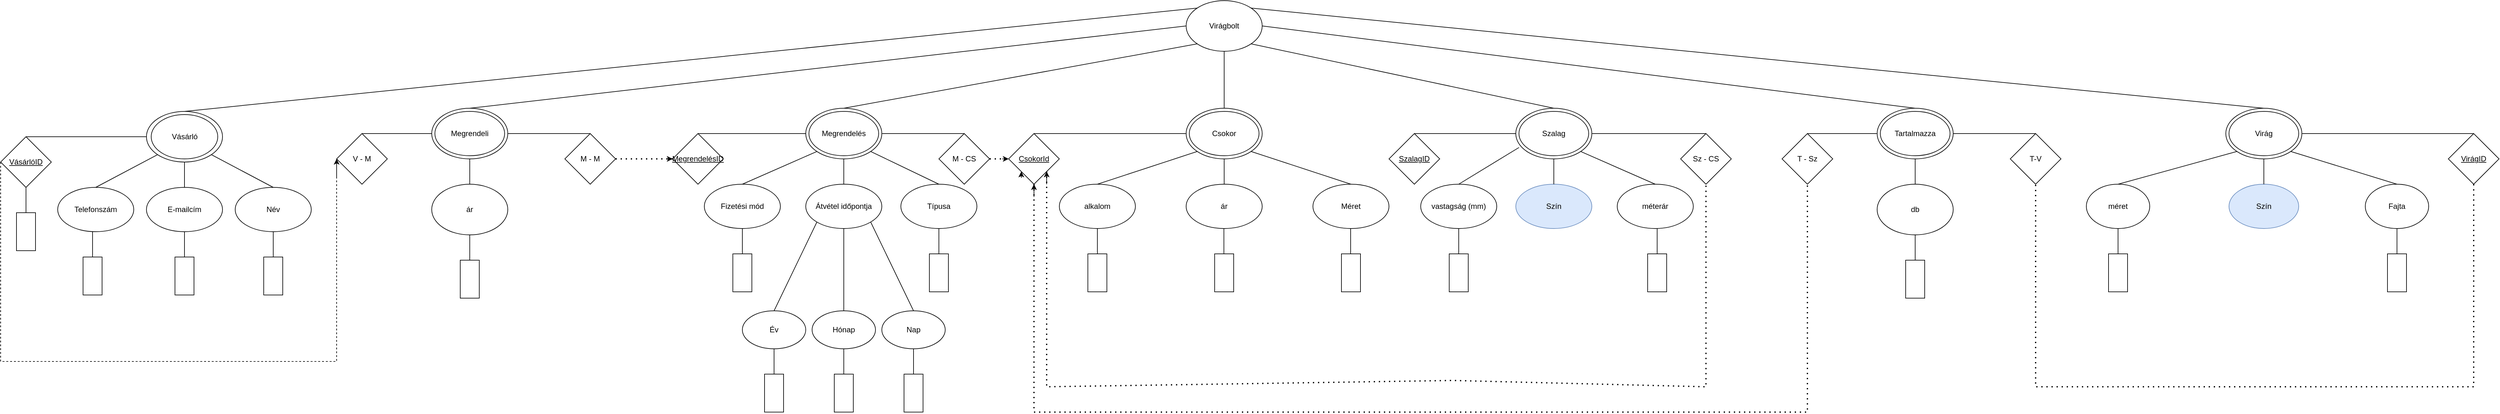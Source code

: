 <mxfile version="24.8.6">
  <diagram name="1 oldal" id="39Sv8bva1wF6lLJyQfV2">
    <mxGraphModel dx="2261" dy="738" grid="1" gridSize="10" guides="1" tooltips="1" connect="1" arrows="1" fold="1" page="1" pageScale="1" pageWidth="827" pageHeight="1169" math="0" shadow="0">
      <root>
        <mxCell id="0" />
        <mxCell id="1" parent="0" />
        <mxCell id="MbpDUtjtTkJc41aYU_he-1" value="Étterem" style="ellipse;whiteSpace=wrap;html=1;strokeWidth=1;fillStyle=auto;perimeterSpacing=0;strokeColor=default;" parent="1" vertex="1">
          <mxGeometry x="1340" y="200" width="120" height="80" as="geometry" />
        </mxCell>
        <mxCell id="MbpDUtjtTkJc41aYU_he-10" value="Virágbolt" style="ellipse;whiteSpace=wrap;html=1;" parent="1" vertex="1">
          <mxGeometry x="1340" y="30" width="120" height="80" as="geometry" />
        </mxCell>
        <mxCell id="MbpDUtjtTkJc41aYU_he-12" value="alkalom" style="ellipse;whiteSpace=wrap;html=1;" parent="1" vertex="1">
          <mxGeometry x="1140" y="320" width="120" height="70" as="geometry" />
        </mxCell>
        <mxCell id="MbpDUtjtTkJc41aYU_he-13" value="ár" style="ellipse;whiteSpace=wrap;html=1;" parent="1" vertex="1">
          <mxGeometry x="1340" y="320" width="120" height="70" as="geometry" />
        </mxCell>
        <mxCell id="MbpDUtjtTkJc41aYU_he-14" value="Méret" style="ellipse;whiteSpace=wrap;html=1;" parent="1" vertex="1">
          <mxGeometry x="1540" y="320" width="120" height="70" as="geometry" />
        </mxCell>
        <mxCell id="MbpDUtjtTkJc41aYU_he-15" value="" style="endArrow=none;html=1;rounded=0;exitX=0.5;exitY=0;exitDx=0;exitDy=0;entryX=0;entryY=1;entryDx=0;entryDy=0;" parent="1" source="MbpDUtjtTkJc41aYU_he-12" target="MbpDUtjtTkJc41aYU_he-1" edge="1">
          <mxGeometry width="50" height="50" relative="1" as="geometry">
            <mxPoint x="1350" y="430" as="sourcePoint" />
            <mxPoint x="1400" y="380" as="targetPoint" />
          </mxGeometry>
        </mxCell>
        <mxCell id="MbpDUtjtTkJc41aYU_he-16" value="" style="endArrow=none;html=1;rounded=0;entryX=0.5;entryY=0;entryDx=0;entryDy=0;exitX=0.5;exitY=1;exitDx=0;exitDy=0;" parent="1" source="MbpDUtjtTkJc41aYU_he-1" target="MbpDUtjtTkJc41aYU_he-13" edge="1">
          <mxGeometry width="50" height="50" relative="1" as="geometry">
            <mxPoint x="700" y="470" as="sourcePoint" />
            <mxPoint x="750" y="420" as="targetPoint" />
          </mxGeometry>
        </mxCell>
        <mxCell id="MbpDUtjtTkJc41aYU_he-17" value="" style="endArrow=none;html=1;rounded=0;entryX=0.5;entryY=0;entryDx=0;entryDy=0;exitX=1;exitY=1;exitDx=0;exitDy=0;" parent="1" source="MbpDUtjtTkJc41aYU_he-1" target="MbpDUtjtTkJc41aYU_he-14" edge="1">
          <mxGeometry width="50" height="50" relative="1" as="geometry">
            <mxPoint x="1350" y="430" as="sourcePoint" />
            <mxPoint x="1400" y="380" as="targetPoint" />
          </mxGeometry>
        </mxCell>
        <mxCell id="MbpDUtjtTkJc41aYU_he-24" value="&lt;u&gt;CsokorId&lt;/u&gt;" style="rhombus;whiteSpace=wrap;html=1;" parent="1" vertex="1">
          <mxGeometry x="1060" y="240" width="80" height="80" as="geometry" />
        </mxCell>
        <mxCell id="MbpDUtjtTkJc41aYU_he-25" value="" style="endArrow=none;html=1;rounded=0;exitX=0.5;exitY=0;exitDx=0;exitDy=0;entryX=0;entryY=0.5;entryDx=0;entryDy=0;" parent="1" source="MbpDUtjtTkJc41aYU_he-24" target="MbpDUtjtTkJc41aYU_he-1" edge="1">
          <mxGeometry width="50" height="50" relative="1" as="geometry">
            <mxPoint x="1350" y="430" as="sourcePoint" />
            <mxPoint x="1400" y="380" as="targetPoint" />
          </mxGeometry>
        </mxCell>
        <mxCell id="MbpDUtjtTkJc41aYU_he-29" value="Főszakács" style="ellipse;whiteSpace=wrap;html=1;" parent="1" vertex="1">
          <mxGeometry x="740" y="200" width="120" height="80" as="geometry" />
        </mxCell>
        <mxCell id="MbpDUtjtTkJc41aYU_he-30" value="" style="endArrow=none;html=1;rounded=0;exitX=0.5;exitY=0;exitDx=0;exitDy=0;entryX=0.5;entryY=1;entryDx=0;entryDy=0;" parent="1" source="MbpDUtjtTkJc41aYU_he-1" target="MbpDUtjtTkJc41aYU_he-10" edge="1">
          <mxGeometry width="50" height="50" relative="1" as="geometry">
            <mxPoint x="390" y="430" as="sourcePoint" />
            <mxPoint x="440" y="380" as="targetPoint" />
          </mxGeometry>
        </mxCell>
        <mxCell id="MbpDUtjtTkJc41aYU_he-31" value="" style="endArrow=none;html=1;rounded=0;entryX=0.5;entryY=0;entryDx=0;entryDy=0;exitX=0;exitY=1;exitDx=0;exitDy=0;" parent="1" source="MbpDUtjtTkJc41aYU_he-10" target="MbpDUtjtTkJc41aYU_he-29" edge="1">
          <mxGeometry width="50" height="50" relative="1" as="geometry">
            <mxPoint x="390" y="430" as="sourcePoint" />
            <mxPoint x="440" y="380" as="targetPoint" />
          </mxGeometry>
        </mxCell>
        <mxCell id="MbpDUtjtTkJc41aYU_he-32" value="&lt;u&gt;MegrendelésID&lt;/u&gt;" style="rhombus;whiteSpace=wrap;html=1;" parent="1" vertex="1">
          <mxGeometry x="530" y="240" width="80" height="80" as="geometry" />
        </mxCell>
        <mxCell id="MbpDUtjtTkJc41aYU_he-33" value="" style="endArrow=none;html=1;rounded=0;entryX=0.5;entryY=0;entryDx=0;entryDy=0;exitX=0;exitY=0.5;exitDx=0;exitDy=0;" parent="1" source="MbpDUtjtTkJc41aYU_he-29" target="MbpDUtjtTkJc41aYU_he-32" edge="1">
          <mxGeometry width="50" height="50" relative="1" as="geometry">
            <mxPoint x="590" y="430" as="sourcePoint" />
            <mxPoint x="640" y="380" as="targetPoint" />
          </mxGeometry>
        </mxCell>
        <mxCell id="MbpDUtjtTkJc41aYU_he-34" value="Fizetési mód" style="ellipse;whiteSpace=wrap;html=1;" parent="1" vertex="1">
          <mxGeometry x="580" y="320" width="120" height="70" as="geometry" />
        </mxCell>
        <mxCell id="MbpDUtjtTkJc41aYU_he-35" value="Átvétel időpontja" style="ellipse;whiteSpace=wrap;html=1;" parent="1" vertex="1">
          <mxGeometry x="740" y="320" width="120" height="70" as="geometry" />
        </mxCell>
        <mxCell id="MbpDUtjtTkJc41aYU_he-36" value="Típusa" style="ellipse;whiteSpace=wrap;html=1;" parent="1" vertex="1">
          <mxGeometry x="890" y="320" width="120" height="70" as="geometry" />
        </mxCell>
        <mxCell id="MbpDUtjtTkJc41aYU_he-37" value="" style="endArrow=none;html=1;rounded=0;exitX=0;exitY=1;exitDx=0;exitDy=0;entryX=0.5;entryY=0;entryDx=0;entryDy=0;" parent="1" source="MbpDUtjtTkJc41aYU_he-29" target="MbpDUtjtTkJc41aYU_he-34" edge="1">
          <mxGeometry width="50" height="50" relative="1" as="geometry">
            <mxPoint x="590" y="430" as="sourcePoint" />
            <mxPoint x="640" y="380" as="targetPoint" />
          </mxGeometry>
        </mxCell>
        <mxCell id="MbpDUtjtTkJc41aYU_he-38" value="" style="endArrow=none;html=1;rounded=0;entryX=0.5;entryY=1;entryDx=0;entryDy=0;exitX=0.5;exitY=0;exitDx=0;exitDy=0;" parent="1" source="MbpDUtjtTkJc41aYU_he-35" target="MbpDUtjtTkJc41aYU_he-29" edge="1">
          <mxGeometry width="50" height="50" relative="1" as="geometry">
            <mxPoint x="590" y="430" as="sourcePoint" />
            <mxPoint x="640" y="380" as="targetPoint" />
          </mxGeometry>
        </mxCell>
        <mxCell id="MbpDUtjtTkJc41aYU_he-39" value="" style="endArrow=none;html=1;rounded=0;entryX=1;entryY=1;entryDx=0;entryDy=0;exitX=0.5;exitY=0;exitDx=0;exitDy=0;" parent="1" source="MbpDUtjtTkJc41aYU_he-36" target="MbpDUtjtTkJc41aYU_he-29" edge="1">
          <mxGeometry width="50" height="50" relative="1" as="geometry">
            <mxPoint x="590" y="430" as="sourcePoint" />
            <mxPoint x="640" y="380" as="targetPoint" />
          </mxGeometry>
        </mxCell>
        <mxCell id="MbpDUtjtTkJc41aYU_he-40" value="Szakács" style="ellipse;whiteSpace=wrap;html=1;" parent="1" vertex="1">
          <mxGeometry x="-300" y="205" width="120" height="80" as="geometry" />
        </mxCell>
        <mxCell id="MbpDUtjtTkJc41aYU_he-41" value="" style="endArrow=none;html=1;rounded=0;entryX=0;entryY=0;entryDx=0;entryDy=0;exitX=0.5;exitY=0;exitDx=0;exitDy=0;" parent="1" source="MbpDUtjtTkJc41aYU_he-40" target="MbpDUtjtTkJc41aYU_he-10" edge="1">
          <mxGeometry width="50" height="50" relative="1" as="geometry">
            <mxPoint x="670" y="430" as="sourcePoint" />
            <mxPoint x="720" y="380" as="targetPoint" />
          </mxGeometry>
        </mxCell>
        <mxCell id="MbpDUtjtTkJc41aYU_he-42" value="&lt;u&gt;VásárlóID&lt;/u&gt;" style="rhombus;whiteSpace=wrap;html=1;" parent="1" vertex="1">
          <mxGeometry x="-530" y="245" width="80" height="80" as="geometry" />
        </mxCell>
        <mxCell id="MbpDUtjtTkJc41aYU_he-43" value="" style="endArrow=none;html=1;rounded=0;entryX=0.5;entryY=0;entryDx=0;entryDy=0;exitX=0;exitY=0.5;exitDx=0;exitDy=0;" parent="1" source="MbpDUtjtTkJc41aYU_he-40" target="MbpDUtjtTkJc41aYU_he-42" edge="1">
          <mxGeometry width="50" height="50" relative="1" as="geometry">
            <mxPoint x="-410" y="435" as="sourcePoint" />
            <mxPoint x="-360" y="385" as="targetPoint" />
          </mxGeometry>
        </mxCell>
        <mxCell id="MbpDUtjtTkJc41aYU_he-44" value="Telefonszám" style="ellipse;whiteSpace=wrap;html=1;" parent="1" vertex="1">
          <mxGeometry x="-440" y="325" width="120" height="70" as="geometry" />
        </mxCell>
        <mxCell id="MbpDUtjtTkJc41aYU_he-45" value="E-mailcím" style="ellipse;whiteSpace=wrap;html=1;" parent="1" vertex="1">
          <mxGeometry x="-300" y="325" width="120" height="70" as="geometry" />
        </mxCell>
        <mxCell id="MbpDUtjtTkJc41aYU_he-46" value="Név" style="ellipse;whiteSpace=wrap;html=1;" parent="1" vertex="1">
          <mxGeometry x="-160" y="325" width="120" height="70" as="geometry" />
        </mxCell>
        <mxCell id="MbpDUtjtTkJc41aYU_he-48" value="" style="endArrow=none;html=1;rounded=0;exitX=0.5;exitY=0;exitDx=0;exitDy=0;entryX=0;entryY=1;entryDx=0;entryDy=0;" parent="1" source="MbpDUtjtTkJc41aYU_he-44" target="MbpDUtjtTkJc41aYU_he-40" edge="1">
          <mxGeometry width="50" height="50" relative="1" as="geometry">
            <mxPoint x="-410" y="435" as="sourcePoint" />
            <mxPoint x="-360" y="385" as="targetPoint" />
          </mxGeometry>
        </mxCell>
        <mxCell id="MbpDUtjtTkJc41aYU_he-49" value="" style="endArrow=none;html=1;rounded=0;exitX=0.5;exitY=0;exitDx=0;exitDy=0;entryX=0.5;entryY=1;entryDx=0;entryDy=0;" parent="1" source="MbpDUtjtTkJc41aYU_he-45" target="MbpDUtjtTkJc41aYU_he-40" edge="1">
          <mxGeometry width="50" height="50" relative="1" as="geometry">
            <mxPoint x="-410" y="435" as="sourcePoint" />
            <mxPoint x="-360" y="385" as="targetPoint" />
          </mxGeometry>
        </mxCell>
        <mxCell id="MbpDUtjtTkJc41aYU_he-50" value="" style="endArrow=none;html=1;rounded=0;entryX=1;entryY=1;entryDx=0;entryDy=0;exitX=0.5;exitY=0;exitDx=0;exitDy=0;" parent="1" source="MbpDUtjtTkJc41aYU_he-46" target="MbpDUtjtTkJc41aYU_he-40" edge="1">
          <mxGeometry width="50" height="50" relative="1" as="geometry">
            <mxPoint x="-410" y="435" as="sourcePoint" />
            <mxPoint x="-360" y="385" as="targetPoint" />
          </mxGeometry>
        </mxCell>
        <mxCell id="MbpDUtjtTkJc41aYU_he-51" value="Gyakornok" style="ellipse;whiteSpace=wrap;html=1;" parent="1" vertex="1">
          <mxGeometry x="1860" y="200" width="120" height="80" as="geometry" />
        </mxCell>
        <mxCell id="MbpDUtjtTkJc41aYU_he-52" value="" style="endArrow=none;html=1;rounded=0;entryX=1;entryY=1;entryDx=0;entryDy=0;exitX=0.5;exitY=0;exitDx=0;exitDy=0;" parent="1" source="MbpDUtjtTkJc41aYU_he-51" target="MbpDUtjtTkJc41aYU_he-10" edge="1">
          <mxGeometry width="50" height="50" relative="1" as="geometry">
            <mxPoint x="1190" y="430" as="sourcePoint" />
            <mxPoint x="1240" y="380" as="targetPoint" />
          </mxGeometry>
        </mxCell>
        <mxCell id="MbpDUtjtTkJc41aYU_he-53" value="&lt;u&gt;SzalagID&lt;/u&gt;" style="rhombus;whiteSpace=wrap;html=1;" parent="1" vertex="1">
          <mxGeometry x="1660" y="240" width="80" height="80" as="geometry" />
        </mxCell>
        <mxCell id="MbpDUtjtTkJc41aYU_he-54" value="" style="endArrow=none;html=1;rounded=0;entryX=0.5;entryY=0;entryDx=0;entryDy=0;exitX=0;exitY=0.5;exitDx=0;exitDy=0;" parent="1" source="MbpDUtjtTkJc41aYU_he-51" edge="1">
          <mxGeometry width="50" height="50" relative="1" as="geometry">
            <mxPoint x="1290" y="430" as="sourcePoint" />
            <mxPoint x="1700" y="240" as="targetPoint" />
          </mxGeometry>
        </mxCell>
        <mxCell id="MbpDUtjtTkJc41aYU_he-55" value="vastagság (mm)" style="ellipse;whiteSpace=wrap;html=1;" parent="1" vertex="1">
          <mxGeometry x="1710" y="320" width="120" height="70" as="geometry" />
        </mxCell>
        <mxCell id="MbpDUtjtTkJc41aYU_he-56" value="Szín" style="ellipse;whiteSpace=wrap;html=1;fillColor=#dae8fc;strokeColor=#6c8ebf;" parent="1" vertex="1">
          <mxGeometry x="1860" y="320" width="120" height="70" as="geometry" />
        </mxCell>
        <mxCell id="MbpDUtjtTkJc41aYU_he-57" value="méterár" style="ellipse;whiteSpace=wrap;html=1;" parent="1" vertex="1">
          <mxGeometry x="2020" y="320" width="120" height="70" as="geometry" />
        </mxCell>
        <mxCell id="MbpDUtjtTkJc41aYU_he-58" value="" style="endArrow=none;html=1;rounded=0;exitX=0.5;exitY=0;exitDx=0;exitDy=0;entryX=0.042;entryY=0.775;entryDx=0;entryDy=0;entryPerimeter=0;" parent="1" source="MbpDUtjtTkJc41aYU_he-55" target="MbpDUtjtTkJc41aYU_he-51" edge="1">
          <mxGeometry width="50" height="50" relative="1" as="geometry">
            <mxPoint x="1690" y="430" as="sourcePoint" />
            <mxPoint x="1740" y="380" as="targetPoint" />
          </mxGeometry>
        </mxCell>
        <mxCell id="MbpDUtjtTkJc41aYU_he-59" value="" style="endArrow=none;html=1;rounded=0;exitX=0.5;exitY=0;exitDx=0;exitDy=0;entryX=0.5;entryY=1;entryDx=0;entryDy=0;" parent="1" source="MbpDUtjtTkJc41aYU_he-56" target="MbpDUtjtTkJc41aYU_he-51" edge="1">
          <mxGeometry width="50" height="50" relative="1" as="geometry">
            <mxPoint x="1690" y="430" as="sourcePoint" />
            <mxPoint x="1740" y="380" as="targetPoint" />
          </mxGeometry>
        </mxCell>
        <mxCell id="MbpDUtjtTkJc41aYU_he-60" value="" style="endArrow=none;html=1;rounded=0;exitX=0.5;exitY=0;exitDx=0;exitDy=0;entryX=1;entryY=1;entryDx=0;entryDy=0;" parent="1" source="MbpDUtjtTkJc41aYU_he-57" target="MbpDUtjtTkJc41aYU_he-51" edge="1">
          <mxGeometry width="50" height="50" relative="1" as="geometry">
            <mxPoint x="1690" y="430" as="sourcePoint" />
            <mxPoint x="1740" y="380" as="targetPoint" />
          </mxGeometry>
        </mxCell>
        <mxCell id="MbpDUtjtTkJc41aYU_he-67" value="" style="endArrow=none;html=1;rounded=0;exitX=1;exitY=0.5;exitDx=0;exitDy=0;entryX=0.5;entryY=0;entryDx=0;entryDy=0;" parent="1" source="MbpDUtjtTkJc41aYU_he-10" target="MbpDUtjtTkJc41aYU_he-163" edge="1">
          <mxGeometry width="50" height="50" relative="1" as="geometry">
            <mxPoint x="1910" y="430" as="sourcePoint" />
            <mxPoint x="2461" y="195" as="targetPoint" />
          </mxGeometry>
        </mxCell>
        <mxCell id="MbpDUtjtTkJc41aYU_he-70" value="db" style="ellipse;whiteSpace=wrap;html=1;" parent="1" vertex="1">
          <mxGeometry x="2430" y="320" width="120" height="80" as="geometry" />
        </mxCell>
        <mxCell id="MbpDUtjtTkJc41aYU_he-71" value="Vendég" style="ellipse;whiteSpace=wrap;html=1;" parent="1" vertex="1">
          <mxGeometry x="2980" y="200" width="120" height="80" as="geometry" />
        </mxCell>
        <mxCell id="MbpDUtjtTkJc41aYU_he-73" value="Vásárló" style="ellipse;whiteSpace=wrap;html=1;" parent="1" vertex="1">
          <mxGeometry x="-292.5" y="210" width="105" height="70" as="geometry" />
        </mxCell>
        <mxCell id="MbpDUtjtTkJc41aYU_he-74" value="Csokor" style="ellipse;whiteSpace=wrap;html=1;" parent="1" vertex="1">
          <mxGeometry x="1345" y="205" width="110" height="70" as="geometry" />
        </mxCell>
        <mxCell id="MbpDUtjtTkJc41aYU_he-75" value="Megrendelés" style="ellipse;whiteSpace=wrap;html=1;" parent="1" vertex="1">
          <mxGeometry x="745" y="205" width="110" height="70" as="geometry" />
        </mxCell>
        <mxCell id="MbpDUtjtTkJc41aYU_he-76" value="Szalag" style="ellipse;whiteSpace=wrap;html=1;" parent="1" vertex="1">
          <mxGeometry x="1865" y="205" width="110" height="70" as="geometry" />
        </mxCell>
        <mxCell id="MbpDUtjtTkJc41aYU_he-77" value="" style="endArrow=none;html=1;rounded=0;exitX=0.5;exitY=0;exitDx=0;exitDy=0;entryX=0.5;entryY=1;entryDx=0;entryDy=0;" parent="1" source="MbpDUtjtTkJc41aYU_he-70" target="MbpDUtjtTkJc41aYU_he-164" edge="1">
          <mxGeometry width="50" height="50" relative="1" as="geometry">
            <mxPoint x="2190" y="430" as="sourcePoint" />
            <mxPoint x="2511" y="235" as="targetPoint" />
          </mxGeometry>
        </mxCell>
        <mxCell id="MbpDUtjtTkJc41aYU_he-83" value="&lt;u&gt;VirágID&lt;/u&gt;" style="rhombus;whiteSpace=wrap;html=1;" parent="1" vertex="1">
          <mxGeometry x="3331" y="240" width="80" height="80" as="geometry" />
        </mxCell>
        <mxCell id="MbpDUtjtTkJc41aYU_he-84" value="" style="endArrow=none;html=1;rounded=0;exitX=1;exitY=0.5;exitDx=0;exitDy=0;entryX=0.5;entryY=0;entryDx=0;entryDy=0;" parent="1" source="MbpDUtjtTkJc41aYU_he-71" target="MbpDUtjtTkJc41aYU_he-83" edge="1">
          <mxGeometry width="50" height="50" relative="1" as="geometry">
            <mxPoint x="2820" y="310" as="sourcePoint" />
            <mxPoint x="2870" y="260" as="targetPoint" />
          </mxGeometry>
        </mxCell>
        <mxCell id="MbpDUtjtTkJc41aYU_he-85" value="Fajta" style="ellipse;whiteSpace=wrap;html=1;" parent="1" vertex="1">
          <mxGeometry x="3200" y="320" width="100" height="70" as="geometry" />
        </mxCell>
        <mxCell id="MbpDUtjtTkJc41aYU_he-86" value="méret" style="ellipse;whiteSpace=wrap;html=1;" parent="1" vertex="1">
          <mxGeometry x="2760" y="320" width="100" height="70" as="geometry" />
        </mxCell>
        <mxCell id="MbpDUtjtTkJc41aYU_he-87" value="Szín" style="ellipse;whiteSpace=wrap;html=1;fillColor=#dae8fc;strokeColor=#6c8ebf;" parent="1" vertex="1">
          <mxGeometry x="2985" y="320" width="110" height="70" as="geometry" />
        </mxCell>
        <mxCell id="MbpDUtjtTkJc41aYU_he-94" value="" style="endArrow=none;html=1;rounded=0;exitX=0.5;exitY=0;exitDx=0;exitDy=0;entryX=0;entryY=1;entryDx=0;entryDy=0;" parent="1" source="MbpDUtjtTkJc41aYU_he-86" target="MbpDUtjtTkJc41aYU_he-71" edge="1">
          <mxGeometry width="50" height="50" relative="1" as="geometry">
            <mxPoint x="2850" y="310" as="sourcePoint" />
            <mxPoint x="2900" y="260" as="targetPoint" />
          </mxGeometry>
        </mxCell>
        <mxCell id="MbpDUtjtTkJc41aYU_he-95" value="" style="endArrow=none;html=1;rounded=0;exitX=0.5;exitY=0;exitDx=0;exitDy=0;entryX=0.5;entryY=1;entryDx=0;entryDy=0;" parent="1" source="MbpDUtjtTkJc41aYU_he-87" target="MbpDUtjtTkJc41aYU_he-71" edge="1">
          <mxGeometry width="50" height="50" relative="1" as="geometry">
            <mxPoint x="2850" y="310" as="sourcePoint" />
            <mxPoint x="2900" y="260" as="targetPoint" />
          </mxGeometry>
        </mxCell>
        <mxCell id="MbpDUtjtTkJc41aYU_he-96" value="" style="endArrow=none;html=1;rounded=0;exitX=0.5;exitY=0;exitDx=0;exitDy=0;entryX=1;entryY=1;entryDx=0;entryDy=0;" parent="1" source="MbpDUtjtTkJc41aYU_he-85" target="MbpDUtjtTkJc41aYU_he-71" edge="1">
          <mxGeometry width="50" height="50" relative="1" as="geometry">
            <mxPoint x="2850" y="310" as="sourcePoint" />
            <mxPoint x="2900" y="260" as="targetPoint" />
          </mxGeometry>
        </mxCell>
        <mxCell id="MbpDUtjtTkJc41aYU_he-98" value="Virág" style="ellipse;whiteSpace=wrap;html=1;" parent="1" vertex="1">
          <mxGeometry x="2985" y="205" width="110" height="70" as="geometry" />
        </mxCell>
        <mxCell id="MbpDUtjtTkJc41aYU_he-99" value="M - CS" style="rhombus;whiteSpace=wrap;html=1;" parent="1" vertex="1">
          <mxGeometry x="950" y="240" width="80" height="80" as="geometry" />
        </mxCell>
        <mxCell id="MbpDUtjtTkJc41aYU_he-100" value="" style="endArrow=none;html=1;rounded=0;exitX=1;exitY=0.5;exitDx=0;exitDy=0;entryX=0.5;entryY=0;entryDx=0;entryDy=0;" parent="1" source="MbpDUtjtTkJc41aYU_he-29" target="MbpDUtjtTkJc41aYU_he-99" edge="1">
          <mxGeometry width="50" height="50" relative="1" as="geometry">
            <mxPoint x="910" y="430" as="sourcePoint" />
            <mxPoint x="960" y="380" as="targetPoint" />
          </mxGeometry>
        </mxCell>
        <mxCell id="MbpDUtjtTkJc41aYU_he-102" value="" style="rounded=0;whiteSpace=wrap;html=1;" parent="1" vertex="1">
          <mxGeometry x="-505" y="365" width="30" height="60" as="geometry" />
        </mxCell>
        <mxCell id="MbpDUtjtTkJc41aYU_he-103" value="" style="endArrow=none;html=1;rounded=0;exitX=0.5;exitY=0;exitDx=0;exitDy=0;entryX=0.5;entryY=1;entryDx=0;entryDy=0;" parent="1" source="MbpDUtjtTkJc41aYU_he-102" target="MbpDUtjtTkJc41aYU_he-42" edge="1">
          <mxGeometry width="50" height="50" relative="1" as="geometry">
            <mxPoint x="-170" y="335" as="sourcePoint" />
            <mxPoint x="-120" y="285" as="targetPoint" />
          </mxGeometry>
        </mxCell>
        <mxCell id="MbpDUtjtTkJc41aYU_he-104" value="" style="rounded=0;whiteSpace=wrap;html=1;" parent="1" vertex="1">
          <mxGeometry x="-400" y="435" width="30" height="60" as="geometry" />
        </mxCell>
        <mxCell id="MbpDUtjtTkJc41aYU_he-105" value="" style="endArrow=none;html=1;rounded=0;exitX=0.5;exitY=0;exitDx=0;exitDy=0;entryX=0.5;entryY=1;entryDx=0;entryDy=0;" parent="1" source="MbpDUtjtTkJc41aYU_he-104" edge="1">
          <mxGeometry width="50" height="50" relative="1" as="geometry">
            <mxPoint x="-65" y="405" as="sourcePoint" />
            <mxPoint x="-385" y="395" as="targetPoint" />
          </mxGeometry>
        </mxCell>
        <mxCell id="MbpDUtjtTkJc41aYU_he-106" value="" style="rounded=0;whiteSpace=wrap;html=1;" parent="1" vertex="1">
          <mxGeometry x="-255" y="435" width="30" height="60" as="geometry" />
        </mxCell>
        <mxCell id="MbpDUtjtTkJc41aYU_he-107" value="" style="endArrow=none;html=1;rounded=0;exitX=0.5;exitY=0;exitDx=0;exitDy=0;entryX=0.5;entryY=1;entryDx=0;entryDy=0;" parent="1" source="MbpDUtjtTkJc41aYU_he-106" edge="1">
          <mxGeometry width="50" height="50" relative="1" as="geometry">
            <mxPoint x="80" y="405" as="sourcePoint" />
            <mxPoint x="-240" y="395" as="targetPoint" />
          </mxGeometry>
        </mxCell>
        <mxCell id="MbpDUtjtTkJc41aYU_he-108" value="" style="rounded=0;whiteSpace=wrap;html=1;" parent="1" vertex="1">
          <mxGeometry x="-115" y="435" width="30" height="60" as="geometry" />
        </mxCell>
        <mxCell id="MbpDUtjtTkJc41aYU_he-109" value="" style="endArrow=none;html=1;rounded=0;exitX=0.5;exitY=0;exitDx=0;exitDy=0;entryX=0.5;entryY=1;entryDx=0;entryDy=0;" parent="1" source="MbpDUtjtTkJc41aYU_he-108" edge="1">
          <mxGeometry width="50" height="50" relative="1" as="geometry">
            <mxPoint x="220" y="405" as="sourcePoint" />
            <mxPoint x="-100" y="395" as="targetPoint" />
          </mxGeometry>
        </mxCell>
        <mxCell id="MbpDUtjtTkJc41aYU_he-110" value="" style="rounded=0;whiteSpace=wrap;html=1;" parent="1" vertex="1">
          <mxGeometry x="625" y="430" width="30" height="60" as="geometry" />
        </mxCell>
        <mxCell id="MbpDUtjtTkJc41aYU_he-111" value="" style="endArrow=none;html=1;rounded=0;exitX=0.5;exitY=0;exitDx=0;exitDy=0;entryX=0.5;entryY=1;entryDx=0;entryDy=0;" parent="1" source="MbpDUtjtTkJc41aYU_he-110" edge="1" target="MbpDUtjtTkJc41aYU_he-34">
          <mxGeometry width="50" height="50" relative="1" as="geometry">
            <mxPoint x="980" y="400" as="sourcePoint" />
            <mxPoint x="660" y="390" as="targetPoint" />
          </mxGeometry>
        </mxCell>
        <mxCell id="MbpDUtjtTkJc41aYU_he-114" value="" style="rounded=0;whiteSpace=wrap;html=1;" parent="1" vertex="1">
          <mxGeometry x="935" y="430" width="30" height="60" as="geometry" />
        </mxCell>
        <mxCell id="MbpDUtjtTkJc41aYU_he-115" value="" style="endArrow=none;html=1;rounded=0;exitX=0.5;exitY=0;exitDx=0;exitDy=0;entryX=0.5;entryY=1;entryDx=0;entryDy=0;" parent="1" source="MbpDUtjtTkJc41aYU_he-114" edge="1" target="MbpDUtjtTkJc41aYU_he-36">
          <mxGeometry width="50" height="50" relative="1" as="geometry">
            <mxPoint x="1260" y="400" as="sourcePoint" />
            <mxPoint x="940" y="390" as="targetPoint" />
          </mxGeometry>
        </mxCell>
        <mxCell id="MbpDUtjtTkJc41aYU_he-122" value="" style="rounded=0;whiteSpace=wrap;html=1;" parent="1" vertex="1">
          <mxGeometry x="1585" y="430" width="30" height="60" as="geometry" />
        </mxCell>
        <mxCell id="MbpDUtjtTkJc41aYU_he-123" value="" style="endArrow=none;html=1;rounded=0;exitX=0.5;exitY=0;exitDx=0;exitDy=0;entryX=0.5;entryY=1;entryDx=0;entryDy=0;" parent="1" edge="1">
          <mxGeometry width="50" height="50" relative="1" as="geometry">
            <mxPoint x="1599.5" y="430" as="sourcePoint" />
            <mxPoint x="1599.5" y="390" as="targetPoint" />
          </mxGeometry>
        </mxCell>
        <mxCell id="MbpDUtjtTkJc41aYU_he-124" value="" style="rounded=0;whiteSpace=wrap;html=1;" parent="1" vertex="1">
          <mxGeometry x="1185" y="430" width="30" height="60" as="geometry" />
        </mxCell>
        <mxCell id="MbpDUtjtTkJc41aYU_he-125" value="" style="endArrow=none;html=1;rounded=0;exitX=0.5;exitY=0;exitDx=0;exitDy=0;entryX=0.5;entryY=1;entryDx=0;entryDy=0;" parent="1" source="MbpDUtjtTkJc41aYU_he-124" edge="1">
          <mxGeometry width="50" height="50" relative="1" as="geometry">
            <mxPoint x="1520" y="400" as="sourcePoint" />
            <mxPoint x="1200" y="390" as="targetPoint" />
          </mxGeometry>
        </mxCell>
        <mxCell id="MbpDUtjtTkJc41aYU_he-130" value="" style="rounded=0;whiteSpace=wrap;html=1;" parent="1" vertex="1">
          <mxGeometry x="1755" y="430" width="30" height="60" as="geometry" />
        </mxCell>
        <mxCell id="MbpDUtjtTkJc41aYU_he-131" value="" style="endArrow=none;html=1;rounded=0;exitX=0.5;exitY=0;exitDx=0;exitDy=0;entryX=0.5;entryY=1;entryDx=0;entryDy=0;" parent="1" source="MbpDUtjtTkJc41aYU_he-130" edge="1">
          <mxGeometry width="50" height="50" relative="1" as="geometry">
            <mxPoint x="2090" y="400" as="sourcePoint" />
            <mxPoint x="1770" y="390" as="targetPoint" />
          </mxGeometry>
        </mxCell>
        <mxCell id="MbpDUtjtTkJc41aYU_he-132" value="" style="rounded=0;whiteSpace=wrap;html=1;" parent="1" vertex="1">
          <mxGeometry x="2068" y="430" width="30" height="60" as="geometry" />
        </mxCell>
        <mxCell id="MbpDUtjtTkJc41aYU_he-133" value="" style="endArrow=none;html=1;rounded=0;exitX=0.5;exitY=0;exitDx=0;exitDy=0;entryX=0.5;entryY=1;entryDx=0;entryDy=0;" parent="1" source="MbpDUtjtTkJc41aYU_he-132" edge="1">
          <mxGeometry width="50" height="50" relative="1" as="geometry">
            <mxPoint x="2403" y="400" as="sourcePoint" />
            <mxPoint x="2083" y="390" as="targetPoint" />
          </mxGeometry>
        </mxCell>
        <mxCell id="MbpDUtjtTkJc41aYU_he-134" value="" style="rounded=0;whiteSpace=wrap;html=1;" parent="1" vertex="1">
          <mxGeometry x="2475" y="440" width="30" height="60" as="geometry" />
        </mxCell>
        <mxCell id="MbpDUtjtTkJc41aYU_he-135" value="" style="endArrow=none;html=1;rounded=0;exitX=0.5;exitY=0;exitDx=0;exitDy=0;entryX=0.5;entryY=1;entryDx=0;entryDy=0;" parent="1" source="MbpDUtjtTkJc41aYU_he-134" target="MbpDUtjtTkJc41aYU_he-70" edge="1">
          <mxGeometry width="50" height="50" relative="1" as="geometry">
            <mxPoint x="2710" y="410" as="sourcePoint" />
            <mxPoint x="2390" y="400" as="targetPoint" />
          </mxGeometry>
        </mxCell>
        <mxCell id="MbpDUtjtTkJc41aYU_he-138" value="" style="rounded=0;whiteSpace=wrap;html=1;" parent="1" vertex="1">
          <mxGeometry x="2795" y="430" width="30" height="60" as="geometry" />
        </mxCell>
        <mxCell id="MbpDUtjtTkJc41aYU_he-139" value="" style="endArrow=none;html=1;rounded=0;exitX=0.5;exitY=0;exitDx=0;exitDy=0;entryX=0.5;entryY=1;entryDx=0;entryDy=0;" parent="1" source="MbpDUtjtTkJc41aYU_he-138" edge="1">
          <mxGeometry width="50" height="50" relative="1" as="geometry">
            <mxPoint x="3130" y="400" as="sourcePoint" />
            <mxPoint x="2810" y="390" as="targetPoint" />
          </mxGeometry>
        </mxCell>
        <mxCell id="MbpDUtjtTkJc41aYU_he-149" value="" style="rounded=0;whiteSpace=wrap;html=1;" parent="1" vertex="1">
          <mxGeometry x="3235" y="430" width="30" height="60" as="geometry" />
        </mxCell>
        <mxCell id="MbpDUtjtTkJc41aYU_he-150" value="" style="endArrow=none;html=1;rounded=0;exitX=0.5;exitY=0;exitDx=0;exitDy=0;entryX=0.5;entryY=1;entryDx=0;entryDy=0;" parent="1" source="MbpDUtjtTkJc41aYU_he-149" target="MbpDUtjtTkJc41aYU_he-85" edge="1">
          <mxGeometry width="50" height="50" relative="1" as="geometry">
            <mxPoint x="3570" y="410" as="sourcePoint" />
            <mxPoint x="3250" y="400" as="targetPoint" />
          </mxGeometry>
        </mxCell>
        <mxCell id="MbpDUtjtTkJc41aYU_he-155" value="" style="endArrow=none;dashed=1;html=1;dashPattern=1 3;strokeWidth=2;rounded=0;exitX=1;exitY=0.5;exitDx=0;exitDy=0;entryX=0;entryY=0.5;entryDx=0;entryDy=0;" parent="1" source="MbpDUtjtTkJc41aYU_he-99" target="MbpDUtjtTkJc41aYU_he-24" edge="1">
          <mxGeometry width="50" height="50" relative="1" as="geometry">
            <mxPoint x="850" y="430" as="sourcePoint" />
            <mxPoint x="900" y="380" as="targetPoint" />
          </mxGeometry>
        </mxCell>
        <mxCell id="MbpDUtjtTkJc41aYU_he-157" value="Sz - CS" style="rhombus;whiteSpace=wrap;html=1;" parent="1" vertex="1">
          <mxGeometry x="2120" y="240" width="80" height="80" as="geometry" />
        </mxCell>
        <mxCell id="MbpDUtjtTkJc41aYU_he-158" value="" style="endArrow=none;html=1;rounded=0;exitX=1;exitY=0.5;exitDx=0;exitDy=0;entryX=0.5;entryY=0;entryDx=0;entryDy=0;" parent="1" source="MbpDUtjtTkJc41aYU_he-51" target="MbpDUtjtTkJc41aYU_he-157" edge="1">
          <mxGeometry width="50" height="50" relative="1" as="geometry">
            <mxPoint x="1640" y="430" as="sourcePoint" />
            <mxPoint x="1690" y="380" as="targetPoint" />
          </mxGeometry>
        </mxCell>
        <mxCell id="MbpDUtjtTkJc41aYU_he-159" value="" style="endArrow=none;dashed=1;html=1;dashPattern=1 3;strokeWidth=2;rounded=0;entryX=0.5;entryY=1;entryDx=0;entryDy=0;exitX=1;exitY=1;exitDx=0;exitDy=0;" parent="1" source="MbpDUtjtTkJc41aYU_he-24" target="MbpDUtjtTkJc41aYU_he-157" edge="1">
          <mxGeometry width="50" height="50" relative="1" as="geometry">
            <mxPoint x="1640" y="430" as="sourcePoint" />
            <mxPoint x="1690" y="380" as="targetPoint" />
            <Array as="points">
              <mxPoint x="1120" y="640" />
              <mxPoint x="1760" y="630" />
              <mxPoint x="2160" y="640" />
            </Array>
          </mxGeometry>
        </mxCell>
        <mxCell id="MbpDUtjtTkJc41aYU_he-163" value="Rendelés" style="ellipse;whiteSpace=wrap;html=1;" parent="1" vertex="1">
          <mxGeometry x="2430" y="200" width="120" height="80" as="geometry" />
        </mxCell>
        <mxCell id="MbpDUtjtTkJc41aYU_he-164" value="Tartalmazza" style="ellipse;whiteSpace=wrap;html=1;" parent="1" vertex="1">
          <mxGeometry x="2435" y="205" width="110" height="70" as="geometry" />
        </mxCell>
        <mxCell id="MbpDUtjtTkJc41aYU_he-165" value="" style="endArrow=none;html=1;rounded=0;exitX=1;exitY=0;exitDx=0;exitDy=0;entryX=0.5;entryY=0;entryDx=0;entryDy=0;" parent="1" source="MbpDUtjtTkJc41aYU_he-10" target="MbpDUtjtTkJc41aYU_he-71" edge="1">
          <mxGeometry width="50" height="50" relative="1" as="geometry">
            <mxPoint x="1820" y="130" as="sourcePoint" />
            <mxPoint x="1870" y="80" as="targetPoint" />
          </mxGeometry>
        </mxCell>
        <mxCell id="MbpDUtjtTkJc41aYU_he-168" value="T - Sz" style="rhombus;whiteSpace=wrap;html=1;" parent="1" vertex="1">
          <mxGeometry x="2280" y="240" width="80" height="80" as="geometry" />
        </mxCell>
        <mxCell id="MbpDUtjtTkJc41aYU_he-169" value="T-V" style="rhombus;whiteSpace=wrap;html=1;" parent="1" vertex="1">
          <mxGeometry x="2640" y="240" width="80" height="80" as="geometry" />
        </mxCell>
        <mxCell id="MbpDUtjtTkJc41aYU_he-170" value="" style="endArrow=none;html=1;rounded=0;entryX=0.5;entryY=0;entryDx=0;entryDy=0;exitX=0;exitY=0.5;exitDx=0;exitDy=0;" parent="1" source="MbpDUtjtTkJc41aYU_he-163" target="MbpDUtjtTkJc41aYU_he-168" edge="1">
          <mxGeometry width="50" height="50" relative="1" as="geometry">
            <mxPoint x="2160" y="410" as="sourcePoint" />
            <mxPoint x="2210" y="360" as="targetPoint" />
          </mxGeometry>
        </mxCell>
        <mxCell id="MbpDUtjtTkJc41aYU_he-171" value="" style="endArrow=none;html=1;rounded=0;entryX=1;entryY=0.5;entryDx=0;entryDy=0;exitX=0.5;exitY=0;exitDx=0;exitDy=0;" parent="1" source="MbpDUtjtTkJc41aYU_he-169" target="MbpDUtjtTkJc41aYU_he-163" edge="1">
          <mxGeometry width="50" height="50" relative="1" as="geometry">
            <mxPoint x="2570" y="410" as="sourcePoint" />
            <mxPoint x="2620" y="360" as="targetPoint" />
          </mxGeometry>
        </mxCell>
        <mxCell id="MbpDUtjtTkJc41aYU_he-174" value="" style="endArrow=none;dashed=1;html=1;dashPattern=1 3;strokeWidth=2;rounded=0;entryX=0.5;entryY=1;entryDx=0;entryDy=0;exitX=0.5;exitY=1;exitDx=0;exitDy=0;" parent="1" source="MbpDUtjtTkJc41aYU_he-24" target="MbpDUtjtTkJc41aYU_he-168" edge="1">
          <mxGeometry width="50" height="50" relative="1" as="geometry">
            <mxPoint x="1130" y="680" as="sourcePoint" />
            <mxPoint x="1910" y="460" as="targetPoint" />
            <Array as="points">
              <mxPoint x="1100" y="680" />
              <mxPoint x="2320" y="680" />
            </Array>
          </mxGeometry>
        </mxCell>
        <mxCell id="MbpDUtjtTkJc41aYU_he-175" value="" style="endArrow=none;dashed=1;html=1;dashPattern=1 3;strokeWidth=2;rounded=0;entryX=0.5;entryY=1;entryDx=0;entryDy=0;exitX=0.5;exitY=1;exitDx=0;exitDy=0;" parent="1" source="MbpDUtjtTkJc41aYU_he-83" target="MbpDUtjtTkJc41aYU_he-169" edge="1">
          <mxGeometry width="50" height="50" relative="1" as="geometry">
            <mxPoint x="2920" y="510" as="sourcePoint" />
            <mxPoint x="2970" y="460" as="targetPoint" />
            <Array as="points">
              <mxPoint x="3371" y="640" />
              <mxPoint x="2680" y="640" />
            </Array>
          </mxGeometry>
        </mxCell>
        <mxCell id="MbpDUtjtTkJc41aYU_he-176" value="" style="endArrow=classic;html=1;rounded=0;entryX=0;entryY=1;entryDx=0;entryDy=0;" parent="1" target="MbpDUtjtTkJc41aYU_he-24" edge="1">
          <mxGeometry width="50" height="50" relative="1" as="geometry">
            <mxPoint x="1080" y="310" as="sourcePoint" />
            <mxPoint x="1390" y="460" as="targetPoint" />
          </mxGeometry>
        </mxCell>
        <mxCell id="MbpDUtjtTkJc41aYU_he-177" value="" style="endArrow=classic;html=1;rounded=0;entryX=0;entryY=0.5;entryDx=0;entryDy=0;" parent="1" target="MbpDUtjtTkJc41aYU_he-24" edge="1">
          <mxGeometry width="50" height="50" relative="1" as="geometry">
            <mxPoint x="1050" y="280" as="sourcePoint" />
            <mxPoint x="1390" y="460" as="targetPoint" />
          </mxGeometry>
        </mxCell>
        <mxCell id="MbpDUtjtTkJc41aYU_he-178" value="" style="endArrow=classic;html=1;rounded=0;entryX=0.5;entryY=1;entryDx=0;entryDy=0;" parent="1" target="MbpDUtjtTkJc41aYU_he-24" edge="1">
          <mxGeometry width="50" height="50" relative="1" as="geometry">
            <mxPoint x="1100" y="340" as="sourcePoint" />
            <mxPoint x="1390" y="460" as="targetPoint" />
          </mxGeometry>
        </mxCell>
        <mxCell id="MbpDUtjtTkJc41aYU_he-179" value="" style="endArrow=classic;html=1;rounded=0;entryX=1;entryY=1;entryDx=0;entryDy=0;" parent="1" target="MbpDUtjtTkJc41aYU_he-24" edge="1">
          <mxGeometry width="50" height="50" relative="1" as="geometry">
            <mxPoint x="1120" y="320" as="sourcePoint" />
            <mxPoint x="1390" y="460" as="targetPoint" />
          </mxGeometry>
        </mxCell>
        <mxCell id="AR8MBKGco4_q-TBaMEGQ-1" value="" style="rounded=0;whiteSpace=wrap;html=1;" parent="1" vertex="1">
          <mxGeometry x="1385" y="430" width="30" height="60" as="geometry" />
        </mxCell>
        <mxCell id="AR8MBKGco4_q-TBaMEGQ-2" value="" style="endArrow=none;html=1;rounded=0;exitX=0.5;exitY=0;exitDx=0;exitDy=0;entryX=0.5;entryY=1;entryDx=0;entryDy=0;" parent="1" edge="1">
          <mxGeometry width="50" height="50" relative="1" as="geometry">
            <mxPoint x="1399.58" y="430" as="sourcePoint" />
            <mxPoint x="1399.58" y="390" as="targetPoint" />
          </mxGeometry>
        </mxCell>
        <mxCell id="AR8MBKGco4_q-TBaMEGQ-3" value="" style="endArrow=none;dashed=1;html=1;rounded=0;entryX=0;entryY=0.5;entryDx=0;entryDy=0;exitX=0;exitY=0.5;exitDx=0;exitDy=0;" parent="1" source="MbpDUtjtTkJc41aYU_he-42" target="AR8MBKGco4_q-TBaMEGQ-11" edge="1">
          <mxGeometry width="50" height="50" relative="1" as="geometry">
            <mxPoint x="-480" y="600" as="sourcePoint" />
            <mxPoint x="600" y="340" as="targetPoint" />
            <Array as="points">
              <mxPoint x="-530" y="600" />
              <mxPoint y="600" />
            </Array>
          </mxGeometry>
        </mxCell>
        <mxCell id="AR8MBKGco4_q-TBaMEGQ-4" value="" style="endArrow=classic;html=1;rounded=0;entryX=0;entryY=0.5;entryDx=0;entryDy=0;" parent="1" target="MbpDUtjtTkJc41aYU_he-32" edge="1">
          <mxGeometry width="50" height="50" relative="1" as="geometry">
            <mxPoint x="520" y="280" as="sourcePoint" />
            <mxPoint x="600" y="340" as="targetPoint" />
          </mxGeometry>
        </mxCell>
        <mxCell id="AR8MBKGco4_q-TBaMEGQ-5" value="ár" style="ellipse;whiteSpace=wrap;html=1;" parent="1" vertex="1">
          <mxGeometry x="150" y="320" width="120" height="80" as="geometry" />
        </mxCell>
        <mxCell id="AR8MBKGco4_q-TBaMEGQ-6" value="" style="endArrow=none;html=1;rounded=0;exitX=0.5;exitY=0;exitDx=0;exitDy=0;entryX=0.5;entryY=1;entryDx=0;entryDy=0;" parent="1" source="AR8MBKGco4_q-TBaMEGQ-5" target="AR8MBKGco4_q-TBaMEGQ-10" edge="1">
          <mxGeometry width="50" height="50" relative="1" as="geometry">
            <mxPoint x="-90" y="430" as="sourcePoint" />
            <mxPoint x="231" y="235" as="targetPoint" />
          </mxGeometry>
        </mxCell>
        <mxCell id="AR8MBKGco4_q-TBaMEGQ-7" value="" style="rounded=0;whiteSpace=wrap;html=1;" parent="1" vertex="1">
          <mxGeometry x="195" y="440" width="30" height="60" as="geometry" />
        </mxCell>
        <mxCell id="AR8MBKGco4_q-TBaMEGQ-8" value="" style="endArrow=none;html=1;rounded=0;exitX=0.5;exitY=0;exitDx=0;exitDy=0;entryX=0.5;entryY=1;entryDx=0;entryDy=0;" parent="1" source="AR8MBKGco4_q-TBaMEGQ-7" target="AR8MBKGco4_q-TBaMEGQ-5" edge="1">
          <mxGeometry width="50" height="50" relative="1" as="geometry">
            <mxPoint x="430" y="410" as="sourcePoint" />
            <mxPoint x="110" y="400" as="targetPoint" />
          </mxGeometry>
        </mxCell>
        <mxCell id="AR8MBKGco4_q-TBaMEGQ-9" value="Rendelés" style="ellipse;whiteSpace=wrap;html=1;" parent="1" vertex="1">
          <mxGeometry x="150" y="200" width="120" height="80" as="geometry" />
        </mxCell>
        <mxCell id="AR8MBKGco4_q-TBaMEGQ-10" value="Megrendeli" style="ellipse;whiteSpace=wrap;html=1;" parent="1" vertex="1">
          <mxGeometry x="155" y="205" width="110" height="70" as="geometry" />
        </mxCell>
        <mxCell id="AR8MBKGco4_q-TBaMEGQ-11" value="V - M" style="rhombus;whiteSpace=wrap;html=1;" parent="1" vertex="1">
          <mxGeometry y="240" width="80" height="80" as="geometry" />
        </mxCell>
        <mxCell id="AR8MBKGco4_q-TBaMEGQ-12" value="M - M" style="rhombus;whiteSpace=wrap;html=1;" parent="1" vertex="1">
          <mxGeometry x="360" y="240" width="80" height="80" as="geometry" />
        </mxCell>
        <mxCell id="AR8MBKGco4_q-TBaMEGQ-13" value="" style="endArrow=none;html=1;rounded=0;entryX=0.5;entryY=0;entryDx=0;entryDy=0;exitX=0;exitY=0.5;exitDx=0;exitDy=0;" parent="1" target="AR8MBKGco4_q-TBaMEGQ-11" edge="1">
          <mxGeometry width="50" height="50" relative="1" as="geometry">
            <mxPoint x="150.0" y="240" as="sourcePoint" />
            <mxPoint x="-70" y="360" as="targetPoint" />
          </mxGeometry>
        </mxCell>
        <mxCell id="AR8MBKGco4_q-TBaMEGQ-14" value="" style="endArrow=none;html=1;rounded=0;entryX=1;entryY=0.5;entryDx=0;entryDy=0;exitX=0.5;exitY=0;exitDx=0;exitDy=0;" parent="1" edge="1">
          <mxGeometry width="50" height="50" relative="1" as="geometry">
            <mxPoint x="400" y="240" as="sourcePoint" />
            <mxPoint x="270.0" y="240" as="targetPoint" />
          </mxGeometry>
        </mxCell>
        <mxCell id="AR8MBKGco4_q-TBaMEGQ-16" value="" style="endArrow=none;dashed=1;html=1;dashPattern=1 3;strokeWidth=2;rounded=0;entryX=1;entryY=0.5;entryDx=0;entryDy=0;exitX=0;exitY=0.5;exitDx=0;exitDy=0;" parent="1" source="MbpDUtjtTkJc41aYU_he-32" target="AR8MBKGco4_q-TBaMEGQ-12" edge="1">
          <mxGeometry width="50" height="50" relative="1" as="geometry">
            <mxPoint x="210" y="250" as="sourcePoint" />
            <mxPoint x="260" y="200" as="targetPoint" />
          </mxGeometry>
        </mxCell>
        <mxCell id="AR8MBKGco4_q-TBaMEGQ-17" value="" style="endArrow=classic;html=1;rounded=0;entryX=0;entryY=0.5;entryDx=0;entryDy=0;" parent="1" target="AR8MBKGco4_q-TBaMEGQ-11" edge="1">
          <mxGeometry width="50" height="50" relative="1" as="geometry">
            <mxPoint y="310" as="sourcePoint" />
            <mxPoint x="260" y="200" as="targetPoint" />
          </mxGeometry>
        </mxCell>
        <mxCell id="AR8MBKGco4_q-TBaMEGQ-18" value="" style="endArrow=none;html=1;rounded=0;exitX=0;exitY=0.5;exitDx=0;exitDy=0;entryX=0.5;entryY=0;entryDx=0;entryDy=0;" parent="1" source="MbpDUtjtTkJc41aYU_he-10" target="AR8MBKGco4_q-TBaMEGQ-9" edge="1">
          <mxGeometry width="50" height="50" relative="1" as="geometry">
            <mxPoint x="1320" y="40" as="sourcePoint" />
            <mxPoint x="750" y="150" as="targetPoint" />
          </mxGeometry>
        </mxCell>
        <mxCell id="n3wLMcjpdgjGUcBipqMJ-1" value="Év" style="ellipse;whiteSpace=wrap;html=1;" vertex="1" parent="1">
          <mxGeometry x="640" y="520" width="100" height="60" as="geometry" />
        </mxCell>
        <mxCell id="n3wLMcjpdgjGUcBipqMJ-2" value="Nap" style="ellipse;whiteSpace=wrap;html=1;" vertex="1" parent="1">
          <mxGeometry x="860" y="520" width="100" height="60" as="geometry" />
        </mxCell>
        <mxCell id="n3wLMcjpdgjGUcBipqMJ-3" value="Hónap" style="ellipse;whiteSpace=wrap;html=1;" vertex="1" parent="1">
          <mxGeometry x="750" y="520" width="100" height="60" as="geometry" />
        </mxCell>
        <mxCell id="n3wLMcjpdgjGUcBipqMJ-6" value="" style="endArrow=none;html=1;rounded=0;exitX=0.5;exitY=0;exitDx=0;exitDy=0;entryX=0;entryY=1;entryDx=0;entryDy=0;" edge="1" parent="1" source="n3wLMcjpdgjGUcBipqMJ-1" target="MbpDUtjtTkJc41aYU_he-35">
          <mxGeometry width="50" height="50" relative="1" as="geometry">
            <mxPoint x="890" y="370" as="sourcePoint" />
            <mxPoint x="940" y="320" as="targetPoint" />
          </mxGeometry>
        </mxCell>
        <mxCell id="n3wLMcjpdgjGUcBipqMJ-7" value="" style="endArrow=none;html=1;rounded=0;exitX=0.5;exitY=0;exitDx=0;exitDy=0;entryX=1;entryY=1;entryDx=0;entryDy=0;" edge="1" parent="1" source="n3wLMcjpdgjGUcBipqMJ-2" target="MbpDUtjtTkJc41aYU_he-35">
          <mxGeometry width="50" height="50" relative="1" as="geometry">
            <mxPoint x="890" y="370" as="sourcePoint" />
            <mxPoint x="940" y="320" as="targetPoint" />
          </mxGeometry>
        </mxCell>
        <mxCell id="n3wLMcjpdgjGUcBipqMJ-8" value="" style="endArrow=none;html=1;rounded=0;exitX=0.5;exitY=0;exitDx=0;exitDy=0;entryX=0.5;entryY=1;entryDx=0;entryDy=0;" edge="1" parent="1" source="n3wLMcjpdgjGUcBipqMJ-3" target="MbpDUtjtTkJc41aYU_he-35">
          <mxGeometry width="50" height="50" relative="1" as="geometry">
            <mxPoint x="890" y="370" as="sourcePoint" />
            <mxPoint x="940" y="320" as="targetPoint" />
          </mxGeometry>
        </mxCell>
        <mxCell id="n3wLMcjpdgjGUcBipqMJ-9" value="" style="rounded=0;whiteSpace=wrap;html=1;" vertex="1" parent="1">
          <mxGeometry x="675" y="620" width="30" height="60" as="geometry" />
        </mxCell>
        <mxCell id="n3wLMcjpdgjGUcBipqMJ-10" value="" style="endArrow=none;html=1;rounded=0;exitX=0.5;exitY=0;exitDx=0;exitDy=0;entryX=0.5;entryY=1;entryDx=0;entryDy=0;" edge="1" parent="1" source="n3wLMcjpdgjGUcBipqMJ-9">
          <mxGeometry width="50" height="50" relative="1" as="geometry">
            <mxPoint x="1030" y="590" as="sourcePoint" />
            <mxPoint x="690" y="580" as="targetPoint" />
          </mxGeometry>
        </mxCell>
        <mxCell id="n3wLMcjpdgjGUcBipqMJ-11" value="" style="rounded=0;whiteSpace=wrap;html=1;" vertex="1" parent="1">
          <mxGeometry x="785" y="620" width="30" height="60" as="geometry" />
        </mxCell>
        <mxCell id="n3wLMcjpdgjGUcBipqMJ-12" value="" style="endArrow=none;html=1;rounded=0;exitX=0.5;exitY=0;exitDx=0;exitDy=0;entryX=0.5;entryY=1;entryDx=0;entryDy=0;" edge="1" parent="1" source="n3wLMcjpdgjGUcBipqMJ-11">
          <mxGeometry width="50" height="50" relative="1" as="geometry">
            <mxPoint x="1140" y="590" as="sourcePoint" />
            <mxPoint x="800" y="580" as="targetPoint" />
          </mxGeometry>
        </mxCell>
        <mxCell id="n3wLMcjpdgjGUcBipqMJ-13" value="" style="rounded=0;whiteSpace=wrap;html=1;" vertex="1" parent="1">
          <mxGeometry x="895" y="620" width="30" height="60" as="geometry" />
        </mxCell>
        <mxCell id="n3wLMcjpdgjGUcBipqMJ-14" value="" style="endArrow=none;html=1;rounded=0;exitX=0.5;exitY=0;exitDx=0;exitDy=0;entryX=0.5;entryY=1;entryDx=0;entryDy=0;" edge="1" parent="1" source="n3wLMcjpdgjGUcBipqMJ-13">
          <mxGeometry width="50" height="50" relative="1" as="geometry">
            <mxPoint x="1250" y="590" as="sourcePoint" />
            <mxPoint x="910" y="580" as="targetPoint" />
          </mxGeometry>
        </mxCell>
      </root>
    </mxGraphModel>
  </diagram>
</mxfile>
